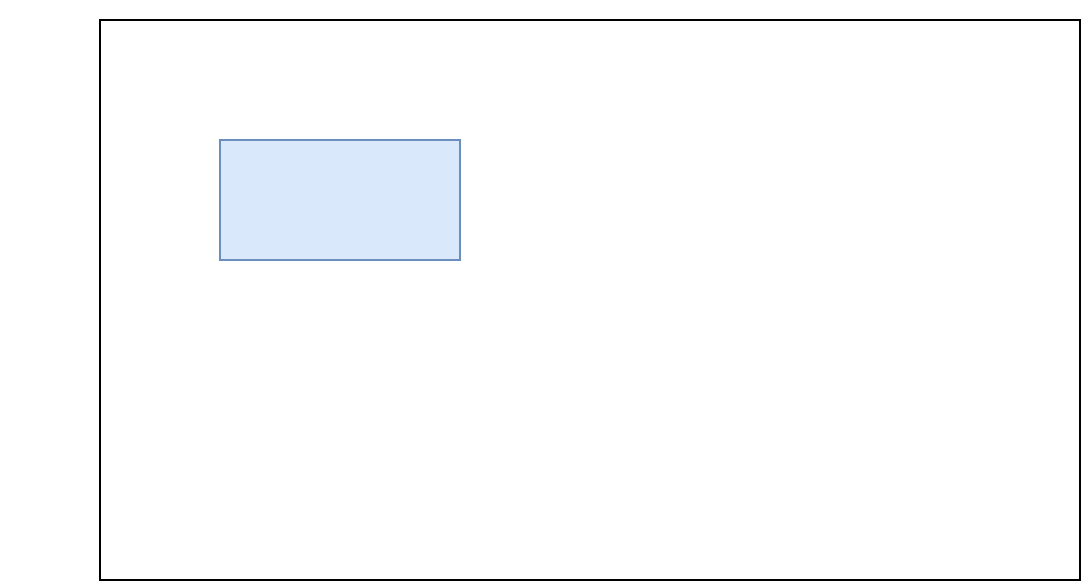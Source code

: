 <mxfile version="24.7.10">
  <diagram name="第 1 页" id="SXCxMUm2aIslNNsUTDw6">
    <mxGraphModel dx="1386" dy="783" grid="1" gridSize="10" guides="1" tooltips="1" connect="1" arrows="1" fold="1" page="1" pageScale="1" pageWidth="827" pageHeight="1169" math="0" shadow="0">
      <root>
        <mxCell id="0" />
        <mxCell id="1" parent="0" />
        <mxCell id="6eAyJSd-vNvjeNc0bTOW-3" value="" style="group" vertex="1" connectable="0" parent="1">
          <mxGeometry x="10" y="300" width="490" height="280" as="geometry" />
        </mxCell>
        <mxCell id="6eAyJSd-vNvjeNc0bTOW-4" value="" style="group" vertex="1" connectable="0" parent="6eAyJSd-vNvjeNc0bTOW-3">
          <mxGeometry x="50" y="10" width="490" height="280" as="geometry" />
        </mxCell>
        <mxCell id="6eAyJSd-vNvjeNc0bTOW-1" value="" style="shape=trapezoid;perimeter=trapezoidPerimeter;whiteSpace=wrap;html=1;fixedSize=1;size=-10;" vertex="1" parent="6eAyJSd-vNvjeNc0bTOW-4">
          <mxGeometry width="490" height="280" as="geometry" />
        </mxCell>
        <mxCell id="6eAyJSd-vNvjeNc0bTOW-2" value="" style="rounded=0;whiteSpace=wrap;html=1;fillColor=#dae8fc;strokeColor=#6c8ebf;" vertex="1" parent="6eAyJSd-vNvjeNc0bTOW-4">
          <mxGeometry x="60" y="60" width="120" height="60" as="geometry" />
        </mxCell>
      </root>
    </mxGraphModel>
  </diagram>
</mxfile>
